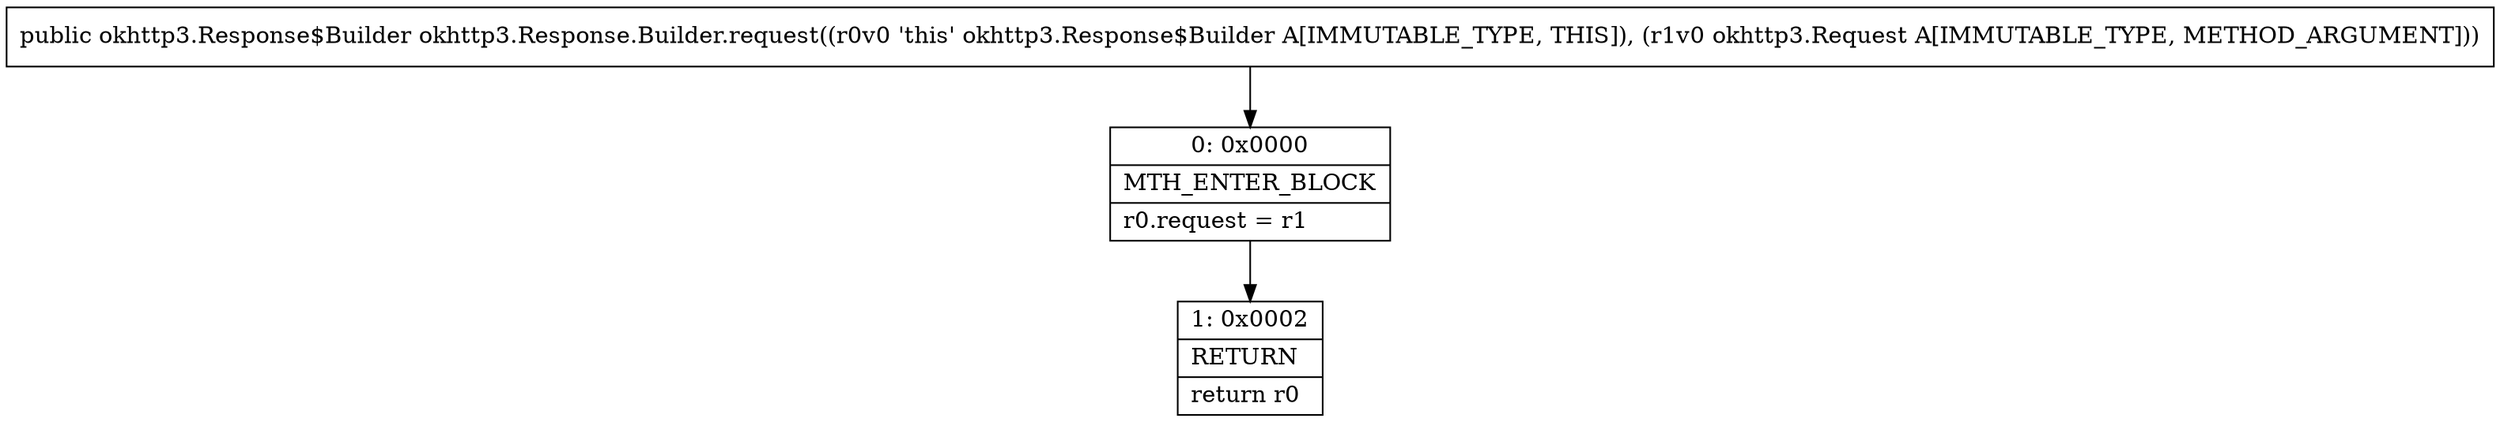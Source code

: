 digraph "CFG forokhttp3.Response.Builder.request(Lokhttp3\/Request;)Lokhttp3\/Response$Builder;" {
Node_0 [shape=record,label="{0\:\ 0x0000|MTH_ENTER_BLOCK\l|r0.request = r1\l}"];
Node_1 [shape=record,label="{1\:\ 0x0002|RETURN\l|return r0\l}"];
MethodNode[shape=record,label="{public okhttp3.Response$Builder okhttp3.Response.Builder.request((r0v0 'this' okhttp3.Response$Builder A[IMMUTABLE_TYPE, THIS]), (r1v0 okhttp3.Request A[IMMUTABLE_TYPE, METHOD_ARGUMENT])) }"];
MethodNode -> Node_0;
Node_0 -> Node_1;
}

